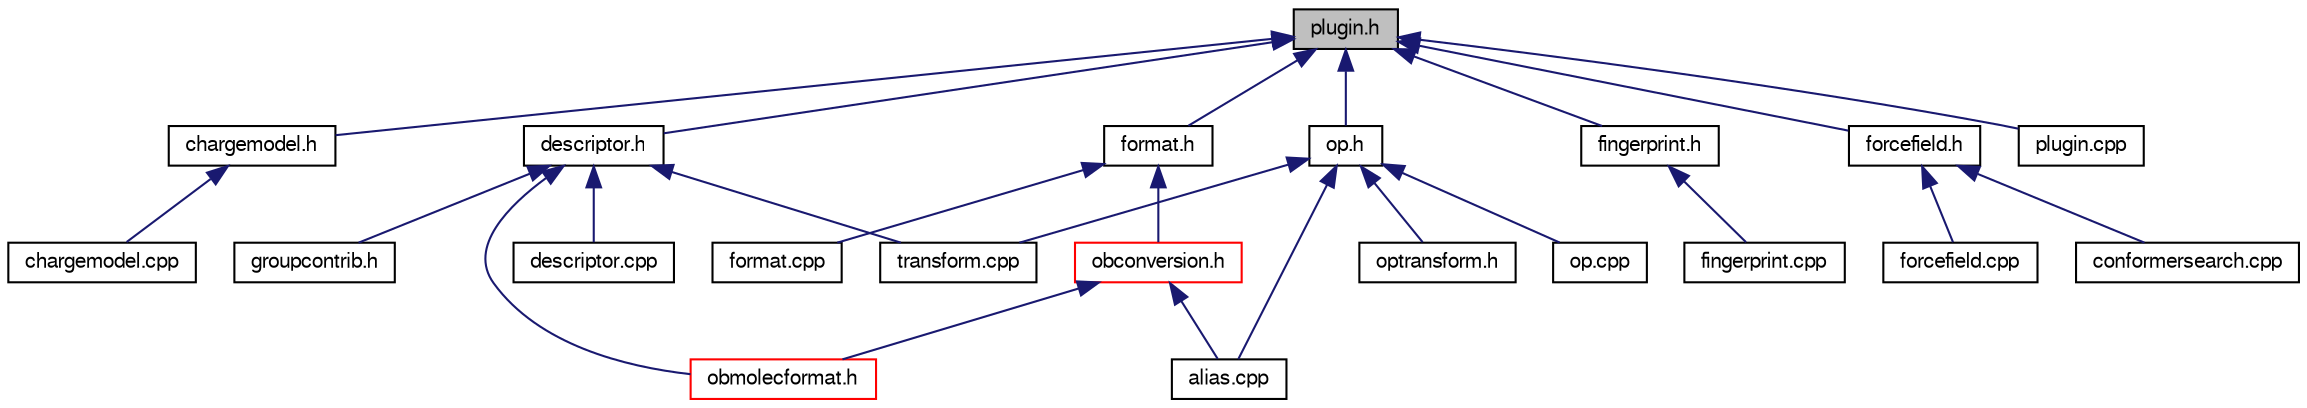 digraph G
{
  edge [fontname="FreeSans",fontsize="10",labelfontname="FreeSans",labelfontsize="10"];
  node [fontname="FreeSans",fontsize="10",shape=record];
  Node1 [label="plugin.h",height=0.2,width=0.4,color="black", fillcolor="grey75", style="filled" fontcolor="black"];
  Node1 -> Node2 [dir=back,color="midnightblue",fontsize="10",style="solid",fontname="FreeSans"];
  Node2 [label="chargemodel.h",height=0.2,width=0.4,color="black", fillcolor="white", style="filled",URL="$chargemodel_8h.shtml",tooltip="Base class for molecular partial charge models."];
  Node2 -> Node3 [dir=back,color="midnightblue",fontsize="10",style="solid",fontname="FreeSans"];
  Node3 [label="chargemodel.cpp",height=0.2,width=0.4,color="black", fillcolor="white", style="filled",URL="$chargemodel_8cpp.shtml",tooltip="Base class for molecular partial charge models."];
  Node1 -> Node4 [dir=back,color="midnightblue",fontsize="10",style="solid",fontname="FreeSans"];
  Node4 [label="descriptor.h",height=0.2,width=0.4,color="black", fillcolor="white", style="filled",URL="$descriptor_8h.shtml",tooltip="Base class for molecular descriptors."];
  Node4 -> Node5 [dir=back,color="midnightblue",fontsize="10",style="solid",fontname="FreeSans"];
  Node5 [label="groupcontrib.h",height=0.2,width=0.4,color="black", fillcolor="white", style="filled",URL="$groupcontrib_8h.shtml",tooltip="Handle group contribution algorithms."];
  Node4 -> Node6 [dir=back,color="midnightblue",fontsize="10",style="solid",fontname="FreeSans"];
  Node6 [label="obmolecformat.h",height=0.2,width=0.4,color="red", fillcolor="white", style="filled",URL="$obmolecformat_8h.shtml",tooltip="Subclass of OBFormat for conversion of OBMol."];
  Node4 -> Node7 [dir=back,color="midnightblue",fontsize="10",style="solid",fontname="FreeSans"];
  Node7 [label="descriptor.cpp",height=0.2,width=0.4,color="black", fillcolor="white", style="filled",URL="$descriptor_8cpp.shtml",tooltip="Base class for molecular descriptors."];
  Node4 -> Node8 [dir=back,color="midnightblue",fontsize="10",style="solid",fontname="FreeSans"];
  Node8 [label="transform.cpp",height=0.2,width=0.4,color="black", fillcolor="white", style="filled",URL="$transform_8cpp.shtml",tooltip="Perform command-line requested transformations for OBMol and SMARTS filtering."];
  Node1 -> Node9 [dir=back,color="midnightblue",fontsize="10",style="solid",fontname="FreeSans"];
  Node9 [label="fingerprint.h",height=0.2,width=0.4,color="black", fillcolor="white", style="filled",URL="$fingerprint_8h.shtml",tooltip="Declaration of OBFingerprint base class and fastsearch classes."];
  Node9 -> Node10 [dir=back,color="midnightblue",fontsize="10",style="solid",fontname="FreeSans"];
  Node10 [label="fingerprint.cpp",height=0.2,width=0.4,color="black", fillcolor="white", style="filled",URL="$fingerprint_8cpp.shtml",tooltip="Definitions for OBFingerprint base class and fastsearch classes."];
  Node1 -> Node11 [dir=back,color="midnightblue",fontsize="10",style="solid",fontname="FreeSans"];
  Node11 [label="forcefield.h",height=0.2,width=0.4,color="black", fillcolor="white", style="filled",URL="$forcefield_8h.shtml",tooltip="Handle forcefields."];
  Node11 -> Node12 [dir=back,color="midnightblue",fontsize="10",style="solid",fontname="FreeSans"];
  Node12 [label="conformersearch.cpp",height=0.2,width=0.4,color="black", fillcolor="white", style="filled",URL="$conformersearch_8cpp.shtml"];
  Node11 -> Node13 [dir=back,color="midnightblue",fontsize="10",style="solid",fontname="FreeSans"];
  Node13 [label="forcefield.cpp",height=0.2,width=0.4,color="black", fillcolor="white", style="filled",URL="$forcefield_8cpp.shtml",tooltip="Handle OBForceField class."];
  Node1 -> Node14 [dir=back,color="midnightblue",fontsize="10",style="solid",fontname="FreeSans"];
  Node14 [label="format.h",height=0.2,width=0.4,color="black", fillcolor="white", style="filled",URL="$format_8h.shtml",tooltip="Declarations for OBFormat."];
  Node14 -> Node15 [dir=back,color="midnightblue",fontsize="10",style="solid",fontname="FreeSans"];
  Node15 [label="obconversion.h",height=0.2,width=0.4,color="red", fillcolor="white", style="filled",URL="$obconversion_8h.shtml",tooltip="Handle file conversions. Declaration of OBFormat, OBConversion."];
  Node15 -> Node6 [dir=back,color="midnightblue",fontsize="10",style="solid",fontname="FreeSans"];
  Node15 -> Node16 [dir=back,color="midnightblue",fontsize="10",style="solid",fontname="FreeSans"];
  Node16 [label="alias.cpp",height=0.2,width=0.4,color="black", fillcolor="white", style="filled",URL="$alias_8cpp.shtml",tooltip="OBGenericData class to for atom alias data (e.g., in 2D drawing programs for &quot;COOH&quot;)..."];
  Node14 -> Node17 [dir=back,color="midnightblue",fontsize="10",style="solid",fontname="FreeSans"];
  Node17 [label="format.cpp",height=0.2,width=0.4,color="black", fillcolor="white", style="filled",URL="$format_8cpp.shtml",tooltip="Base class OBFormat for file formats."];
  Node1 -> Node18 [dir=back,color="midnightblue",fontsize="10",style="solid",fontname="FreeSans"];
  Node18 [label="op.h",height=0.2,width=0.4,color="black", fillcolor="white", style="filled",URL="$op_8h.shtml",tooltip="Base plugin class for operations on molecules."];
  Node18 -> Node19 [dir=back,color="midnightblue",fontsize="10",style="solid",fontname="FreeSans"];
  Node19 [label="optransform.h",height=0.2,width=0.4,color="black", fillcolor="white", style="filled",URL="$optransform_8h.shtml",tooltip="Operations to change molecules using a datafile of chemical transformations OBChemTsfm..."];
  Node18 -> Node16 [dir=back,color="midnightblue",fontsize="10",style="solid",fontname="FreeSans"];
  Node18 -> Node20 [dir=back,color="midnightblue",fontsize="10",style="solid",fontname="FreeSans"];
  Node20 [label="op.cpp",height=0.2,width=0.4,color="black", fillcolor="white", style="filled",URL="$op_8cpp.shtml"];
  Node18 -> Node8 [dir=back,color="midnightblue",fontsize="10",style="solid",fontname="FreeSans"];
  Node1 -> Node21 [dir=back,color="midnightblue",fontsize="10",style="solid",fontname="FreeSans"];
  Node21 [label="plugin.cpp",height=0.2,width=0.4,color="black", fillcolor="white", style="filled",URL="$plugin_8cpp.shtml",tooltip="Simplify &#39;plugin&#39; classes to be discovered and/or loaded at runtime."];
}
